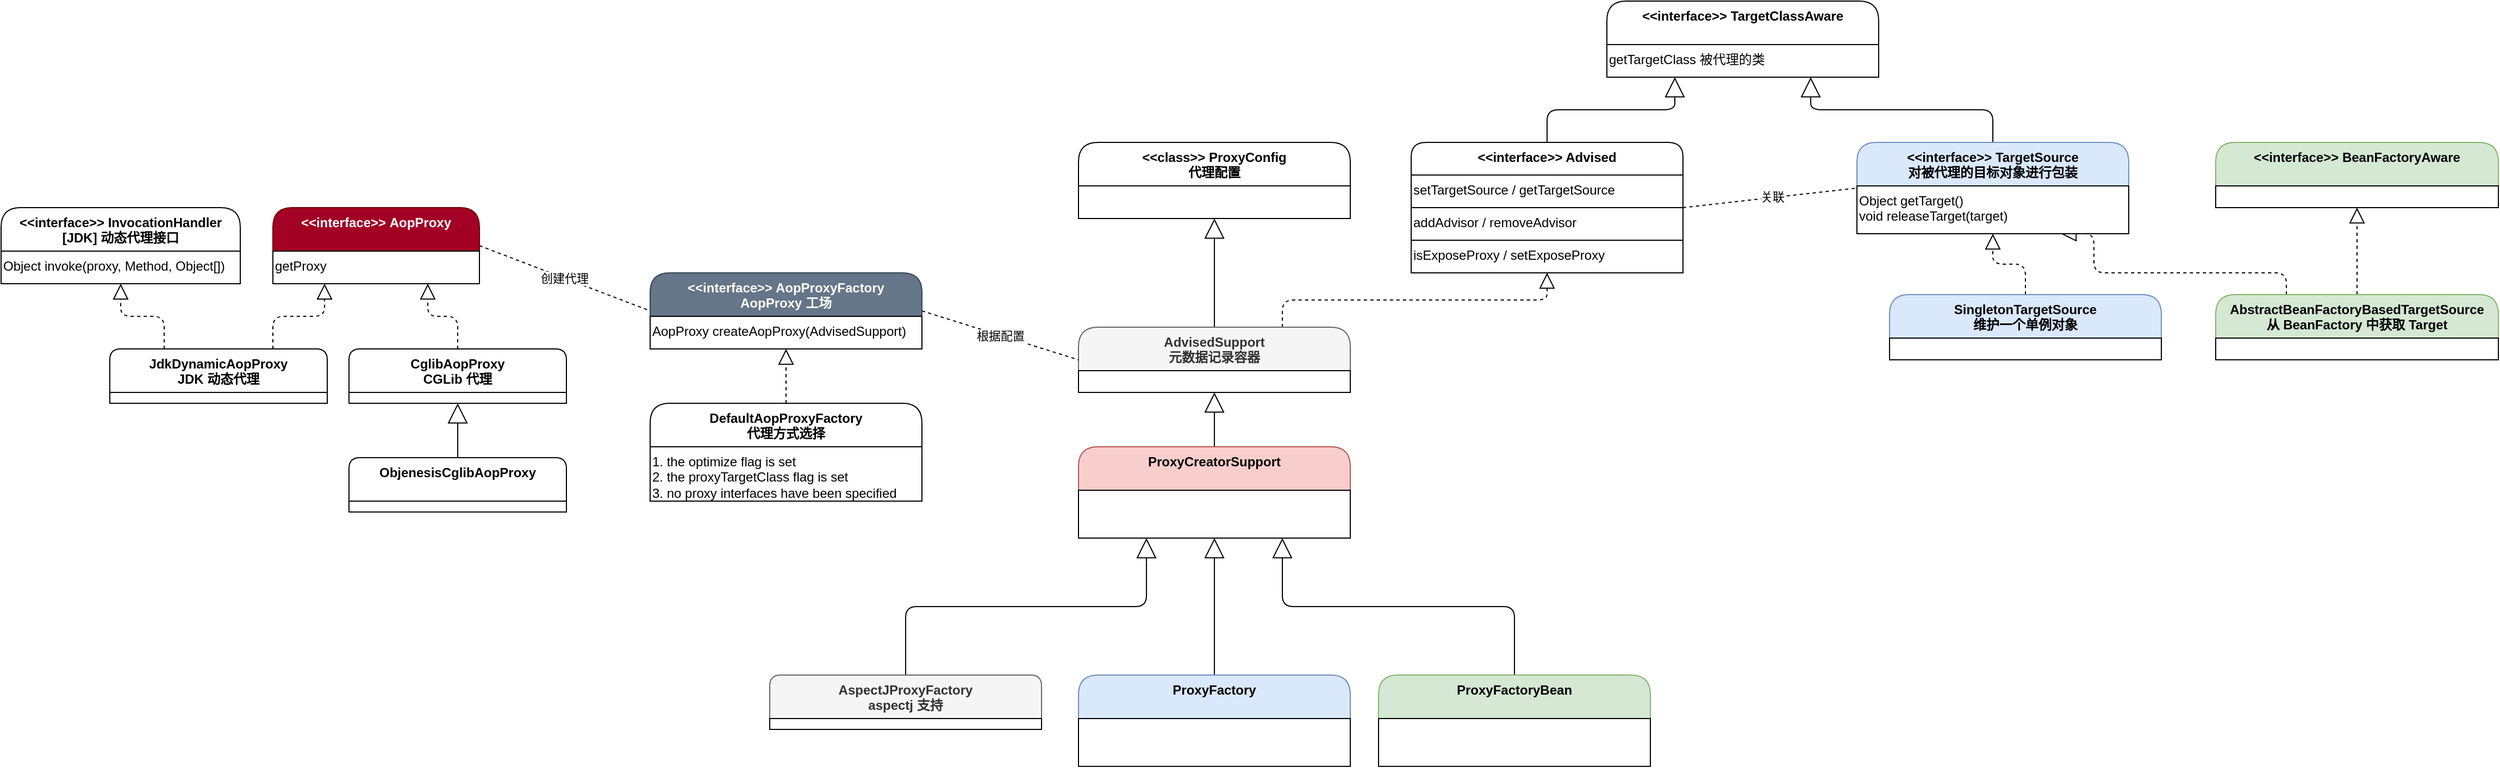 <mxfile version="13.6.2" type="device"><diagram id="YXvyjFkgTotu7tPlVu3F" name="【Spring】PropertySources"><mxGraphModel dx="2253" dy="2021" grid="1" gridSize="10" guides="1" tooltips="1" connect="1" arrows="1" fold="1" page="1" pageScale="1" pageWidth="827" pageHeight="1169" math="0" shadow="0"><root><mxCell id="vNIrbcdj6Tb2kEkjcBfy-0"/><mxCell id="vNIrbcdj6Tb2kEkjcBfy-1" parent="vNIrbcdj6Tb2kEkjcBfy-0"/><mxCell id="8oQOUOBEaIn4533U7hEo-9" value="" style="endArrow=block;endSize=16;endFill=0;html=1;edgeStyle=orthogonalEdgeStyle;exitX=0.5;exitY=0;exitDx=0;exitDy=0;entryX=0.25;entryY=1;entryDx=0;entryDy=0;" edge="1" parent="vNIrbcdj6Tb2kEkjcBfy-1" source="8oQOUOBEaIn4533U7hEo-6" target="8oQOUOBEaIn4533U7hEo-3"><mxGeometry x="-345" y="-130" width="160" as="geometry"><mxPoint x="-40" y="160" as="sourcePoint"/><mxPoint x="77.5" y="20" as="targetPoint"/></mxGeometry></mxCell><mxCell id="8oQOUOBEaIn4533U7hEo-10" value="" style="endArrow=block;endSize=16;endFill=0;html=1;edgeStyle=orthogonalEdgeStyle;exitX=0.5;exitY=0;exitDx=0;exitDy=0;entryX=0.5;entryY=1;entryDx=0;entryDy=0;" edge="1" parent="vNIrbcdj6Tb2kEkjcBfy-1" source="8oQOUOBEaIn4533U7hEo-0" target="8oQOUOBEaIn4533U7hEo-2"><mxGeometry x="-335" y="-120" width="160" as="geometry"><mxPoint x="15" y="170" as="sourcePoint"/><mxPoint x="299" y="94" as="targetPoint"/></mxGeometry></mxCell><mxCell id="8oQOUOBEaIn4533U7hEo-11" value="" style="endArrow=block;endSize=16;endFill=0;html=1;edgeStyle=orthogonalEdgeStyle;exitX=0.5;exitY=0;exitDx=0;exitDy=0;entryX=0.75;entryY=1;entryDx=0;entryDy=0;" edge="1" parent="vNIrbcdj6Tb2kEkjcBfy-1" source="8oQOUOBEaIn4533U7hEo-4" target="8oQOUOBEaIn4533U7hEo-2"><mxGeometry x="-325" y="-110" width="160" as="geometry"><mxPoint x="299" y="170" as="sourcePoint"/><mxPoint x="299" y="94" as="targetPoint"/></mxGeometry></mxCell><mxCell id="8oQOUOBEaIn4533U7hEo-23" value="" style="endArrow=block;endSize=16;endFill=0;html=1;edgeStyle=orthogonalEdgeStyle;exitX=0.5;exitY=0;exitDx=0;exitDy=0;entryX=0.25;entryY=1;entryDx=0;entryDy=0;" edge="1" parent="vNIrbcdj6Tb2kEkjcBfy-1" source="8oQOUOBEaIn4533U7hEo-17" target="8oQOUOBEaIn4533U7hEo-22"><mxGeometry x="-55" y="-630" width="160" as="geometry"><mxPoint x="250" y="-340" as="sourcePoint"/><mxPoint x="367.5" y="-480" as="targetPoint"/></mxGeometry></mxCell><mxCell id="8oQOUOBEaIn4533U7hEo-24" value="" style="endArrow=block;endSize=16;endFill=0;html=1;edgeStyle=orthogonalEdgeStyle;entryX=0.5;entryY=1;entryDx=0;entryDy=0;exitX=0.5;exitY=0;exitDx=0;exitDy=0;" edge="1" parent="vNIrbcdj6Tb2kEkjcBfy-1" source="8oQOUOBEaIn4533U7hEo-12" target="8oQOUOBEaIn4533U7hEo-15"><mxGeometry x="-285" y="-410" width="160" as="geometry"><mxPoint x="289" y="-180" as="sourcePoint"/><mxPoint x="137.5" y="-260" as="targetPoint"/></mxGeometry></mxCell><mxCell id="8oQOUOBEaIn4533U7hEo-25" value="" style="endArrow=block;dashed=1;endFill=0;endSize=12;html=1;edgeStyle=orthogonalEdgeStyle;exitX=0.75;exitY=0;exitDx=0;exitDy=0;entryX=0.5;entryY=1;entryDx=0;entryDy=0;" edge="1" parent="vNIrbcdj6Tb2kEkjcBfy-1" source="8oQOUOBEaIn4533U7hEo-12" target="8oQOUOBEaIn4533U7hEo-17"><mxGeometry x="392.5" y="-275" width="160" as="geometry"><mxPoint x="572.5" y="15" as="sourcePoint"/><mxPoint x="480" y="-130" as="targetPoint"/></mxGeometry></mxCell><mxCell id="8oQOUOBEaIn4533U7hEo-14" value="&lt;&lt;class&gt;&gt; ProxyConfig&#10;代理配置" style="swimlane;fontStyle=1;align=center;verticalAlign=top;childLayout=stackLayout;horizontal=1;startSize=40;horizontalStack=0;resizeParent=1;resizeParentMax=0;resizeLast=0;collapsible=1;marginBottom=0;rounded=1;shadow=0;glass=0;sketch=0;html=0;" vertex="1" parent="vNIrbcdj6Tb2kEkjcBfy-1"><mxGeometry x="164" y="-330" width="250" height="70" as="geometry"><mxRectangle x="200" y="1001" width="260" height="26" as="alternateBounds"/></mxGeometry></mxCell><mxCell id="8oQOUOBEaIn4533U7hEo-15" value="" style="rounded=0;whiteSpace=wrap;html=1;shadow=0;glass=0;sketch=0;align=left;verticalAlign=top;" vertex="1" parent="8oQOUOBEaIn4533U7hEo-14"><mxGeometry y="40" width="250" height="30" as="geometry"/></mxCell><mxCell id="8oQOUOBEaIn4533U7hEo-26" value="" style="endArrow=block;endSize=16;endFill=0;html=1;edgeStyle=orthogonalEdgeStyle;exitX=0.5;exitY=0;exitDx=0;exitDy=0;entryX=0.5;entryY=1;entryDx=0;entryDy=0;" edge="1" parent="vNIrbcdj6Tb2kEkjcBfy-1" source="8oQOUOBEaIn4533U7hEo-2" target="8oQOUOBEaIn4533U7hEo-12"><mxGeometry x="-295" y="-160" width="160" as="geometry"><mxPoint x="10" y="130" as="sourcePoint"/><mxPoint x="127.5" y="-10" as="targetPoint"/></mxGeometry></mxCell><mxCell id="8oQOUOBEaIn4533U7hEo-29" value="" style="endArrow=block;endSize=16;endFill=0;html=1;edgeStyle=orthogonalEdgeStyle;exitX=0.5;exitY=0;exitDx=0;exitDy=0;entryX=0.75;entryY=1;entryDx=0;entryDy=0;" edge="1" parent="vNIrbcdj6Tb2kEkjcBfy-1" source="8oQOUOBEaIn4533U7hEo-27" target="8oQOUOBEaIn4533U7hEo-21"><mxGeometry x="465" y="-270" width="160" as="geometry"><mxPoint x="770" y="20" as="sourcePoint"/><mxPoint x="887.5" y="-120" as="targetPoint"/></mxGeometry></mxCell><mxCell id="8oQOUOBEaIn4533U7hEo-36" value="" style="endArrow=block;dashed=1;endFill=0;endSize=12;html=1;edgeStyle=orthogonalEdgeStyle;entryX=0.5;entryY=1;entryDx=0;entryDy=0;exitX=0.5;exitY=0;exitDx=0;exitDy=0;" edge="1" parent="vNIrbcdj6Tb2kEkjcBfy-1" source="8oQOUOBEaIn4533U7hEo-32" target="8oQOUOBEaIn4533U7hEo-34"><mxGeometry x="1112.5" y="-245" width="160" as="geometry"><mxPoint x="1340" y="-220" as="sourcePoint"/><mxPoint x="1200" y="-100" as="targetPoint"/></mxGeometry></mxCell><mxCell id="8oQOUOBEaIn4533U7hEo-38" value="" style="endArrow=block;dashed=1;endFill=0;endSize=12;html=1;edgeStyle=orthogonalEdgeStyle;exitX=0.25;exitY=0;exitDx=0;exitDy=0;entryX=0.75;entryY=1;entryDx=0;entryDy=0;" edge="1" parent="vNIrbcdj6Tb2kEkjcBfy-1" source="8oQOUOBEaIn4533U7hEo-32" target="8oQOUOBEaIn4533U7hEo-28"><mxGeometry x="1072.5" y="-255" width="160" as="geometry"><mxPoint x="1252.5" y="35" as="sourcePoint"/><mxPoint x="1160" y="-110" as="targetPoint"/><Array as="points"><mxPoint x="1275" y="-210"/><mxPoint x="1098" y="-210"/></Array></mxGeometry></mxCell><mxCell id="8oQOUOBEaIn4533U7hEo-39" value="" style="endArrow=block;dashed=1;endFill=0;endSize=12;html=1;edgeStyle=orthogonalEdgeStyle;exitX=0.5;exitY=0;exitDx=0;exitDy=0;entryX=0.5;entryY=1;entryDx=0;entryDy=0;" edge="1" parent="vNIrbcdj6Tb2kEkjcBfy-1" source="8oQOUOBEaIn4533U7hEo-30" target="8oQOUOBEaIn4533U7hEo-28"><mxGeometry x="862.5" y="-215" width="160" as="geometry"><mxPoint x="1042.5" y="75" as="sourcePoint"/><mxPoint x="950" y="-70" as="targetPoint"/></mxGeometry></mxCell><mxCell id="8oQOUOBEaIn4533U7hEo-34" value="&lt;&lt;interface&gt;&gt; BeanFactoryAware" style="swimlane;fontStyle=1;align=center;verticalAlign=top;childLayout=stackLayout;horizontal=1;startSize=40;horizontalStack=0;resizeParent=1;resizeParentMax=0;resizeLast=0;collapsible=1;marginBottom=0;rounded=1;shadow=0;glass=0;sketch=0;html=0;fillColor=#d5e8d4;strokeColor=#82b366;" vertex="1" parent="vNIrbcdj6Tb2kEkjcBfy-1"><mxGeometry x="1210" y="-330" width="260" height="60" as="geometry"><mxRectangle x="200" y="1001" width="260" height="26" as="alternateBounds"/></mxGeometry></mxCell><mxCell id="8oQOUOBEaIn4533U7hEo-35" value="" style="rounded=0;whiteSpace=wrap;shadow=0;glass=0;sketch=0;align=left;verticalAlign=top;" vertex="1" parent="8oQOUOBEaIn4533U7hEo-34"><mxGeometry y="40" width="260" height="20" as="geometry"/></mxCell><mxCell id="8oQOUOBEaIn4533U7hEo-32" value="AbstractBeanFactoryBasedTargetSource&#10;从 BeanFactory 中获取 Target" style="swimlane;fontStyle=1;align=center;verticalAlign=top;childLayout=stackLayout;horizontal=1;startSize=40;horizontalStack=0;resizeParent=1;resizeParentMax=0;resizeLast=0;collapsible=1;marginBottom=0;rounded=1;shadow=0;glass=0;sketch=0;html=0;fillColor=#d5e8d4;strokeColor=#82b366;" vertex="1" parent="vNIrbcdj6Tb2kEkjcBfy-1"><mxGeometry x="1210" y="-190" width="260" height="60" as="geometry"><mxRectangle x="200" y="1001" width="260" height="26" as="alternateBounds"/></mxGeometry></mxCell><mxCell id="8oQOUOBEaIn4533U7hEo-33" value="" style="rounded=0;whiteSpace=wrap;shadow=0;glass=0;sketch=0;align=left;verticalAlign=top;" vertex="1" parent="8oQOUOBEaIn4533U7hEo-32"><mxGeometry y="40" width="260" height="20" as="geometry"/></mxCell><mxCell id="8oQOUOBEaIn4533U7hEo-30" value="SingletonTargetSource&#10;维护一个单例对象" style="swimlane;fontStyle=1;align=center;verticalAlign=top;childLayout=stackLayout;horizontal=1;startSize=40;horizontalStack=0;resizeParent=1;resizeParentMax=0;resizeLast=0;collapsible=1;marginBottom=0;rounded=1;shadow=0;glass=0;sketch=0;html=0;fillColor=#dae8fc;strokeColor=#6c8ebf;" vertex="1" parent="vNIrbcdj6Tb2kEkjcBfy-1"><mxGeometry x="910" y="-190" width="250" height="60" as="geometry"><mxRectangle x="200" y="1001" width="260" height="26" as="alternateBounds"/></mxGeometry></mxCell><mxCell id="8oQOUOBEaIn4533U7hEo-31" value="" style="rounded=0;whiteSpace=wrap;shadow=0;glass=0;sketch=0;align=left;verticalAlign=top;" vertex="1" parent="8oQOUOBEaIn4533U7hEo-30"><mxGeometry y="40" width="250" height="20" as="geometry"/></mxCell><mxCell id="8oQOUOBEaIn4533U7hEo-40" value="" style="endArrow=none;dashed=1;html=1;exitX=1;exitY=0.5;exitDx=0;exitDy=0;entryX=0;entryY=0.5;entryDx=0;entryDy=0;" edge="1" parent="vNIrbcdj6Tb2kEkjcBfy-1" source="8oQOUOBEaIn4533U7hEo-17" target="8oQOUOBEaIn4533U7hEo-27"><mxGeometry width="50" height="50" relative="1" as="geometry"><mxPoint x="800" y="-140" as="sourcePoint"/><mxPoint x="850" y="-190" as="targetPoint"/></mxGeometry></mxCell><mxCell id="8oQOUOBEaIn4533U7hEo-41" value="关联" style="edgeLabel;html=1;align=center;verticalAlign=middle;resizable=0;points=[];" vertex="1" connectable="0" parent="8oQOUOBEaIn4533U7hEo-40"><mxGeometry x="0.022" y="1" relative="1" as="geometry"><mxPoint as="offset"/></mxGeometry></mxCell><mxCell id="8oQOUOBEaIn4533U7hEo-27" value="&lt;&lt;interface&gt;&gt; TargetSource&#10;对被代理的目标对象进行包装" style="swimlane;fontStyle=1;align=center;verticalAlign=top;childLayout=stackLayout;horizontal=1;startSize=40;horizontalStack=0;resizeParent=1;resizeParentMax=0;resizeLast=0;collapsible=1;marginBottom=0;rounded=1;shadow=0;glass=0;sketch=0;html=0;fillColor=#dae8fc;strokeColor=#6c8ebf;" vertex="1" parent="vNIrbcdj6Tb2kEkjcBfy-1"><mxGeometry x="880" y="-330" width="250" height="84" as="geometry"><mxRectangle x="200" y="1001" width="260" height="26" as="alternateBounds"/></mxGeometry></mxCell><mxCell id="8oQOUOBEaIn4533U7hEo-28" value="Object getTarget()&#10;void releaseTarget(target)" style="rounded=0;whiteSpace=wrap;shadow=0;glass=0;sketch=0;align=left;verticalAlign=top;" vertex="1" parent="8oQOUOBEaIn4533U7hEo-27"><mxGeometry y="40" width="250" height="44" as="geometry"/></mxCell><mxCell id="8oQOUOBEaIn4533U7hEo-21" value="&lt;&lt;interface&gt;&gt; TargetClassAware" style="swimlane;fontStyle=1;align=center;verticalAlign=top;childLayout=stackLayout;horizontal=1;startSize=40;horizontalStack=0;resizeParent=1;resizeParentMax=0;resizeLast=0;collapsible=1;marginBottom=0;rounded=1;shadow=0;glass=0;sketch=0;html=0;" vertex="1" parent="vNIrbcdj6Tb2kEkjcBfy-1"><mxGeometry x="650" y="-460" width="250" height="70" as="geometry"><mxRectangle x="200" y="1001" width="260" height="26" as="alternateBounds"/></mxGeometry></mxCell><mxCell id="8oQOUOBEaIn4533U7hEo-22" value="getTargetClass 被代理的类" style="rounded=0;whiteSpace=wrap;shadow=0;glass=0;sketch=0;align=left;verticalAlign=top;" vertex="1" parent="8oQOUOBEaIn4533U7hEo-21"><mxGeometry y="40" width="250" height="30" as="geometry"/></mxCell><mxCell id="8oQOUOBEaIn4533U7hEo-17" value="&lt;&lt;interface&gt;&gt; Advised" style="swimlane;fontStyle=1;align=center;verticalAlign=top;childLayout=stackLayout;horizontal=1;startSize=30;horizontalStack=0;resizeParent=1;resizeParentMax=0;resizeLast=0;collapsible=1;marginBottom=0;rounded=1;shadow=0;glass=0;sketch=0;html=0;" vertex="1" parent="vNIrbcdj6Tb2kEkjcBfy-1"><mxGeometry x="470" y="-330" width="250" height="120" as="geometry"><mxRectangle x="200" y="1001" width="260" height="26" as="alternateBounds"/></mxGeometry></mxCell><mxCell id="8oQOUOBEaIn4533U7hEo-18" value="setTargetSource / getTargetSource" style="rounded=0;whiteSpace=wrap;shadow=0;glass=0;sketch=0;align=left;verticalAlign=top;" vertex="1" parent="8oQOUOBEaIn4533U7hEo-17"><mxGeometry y="30" width="250" height="30" as="geometry"/></mxCell><mxCell id="8oQOUOBEaIn4533U7hEo-44" value="addAdvisor / removeAdvisor" style="rounded=0;whiteSpace=wrap;shadow=0;glass=0;sketch=0;align=left;verticalAlign=top;" vertex="1" parent="8oQOUOBEaIn4533U7hEo-17"><mxGeometry y="60" width="250" height="30" as="geometry"/></mxCell><mxCell id="8oQOUOBEaIn4533U7hEo-45" value="isExposeProxy / setExposeProxy" style="rounded=0;whiteSpace=wrap;shadow=0;glass=0;sketch=0;align=left;verticalAlign=top;" vertex="1" parent="8oQOUOBEaIn4533U7hEo-17"><mxGeometry y="90" width="250" height="30" as="geometry"/></mxCell><mxCell id="8oQOUOBEaIn4533U7hEo-0" value="ProxyFactory&#10;" style="swimlane;fontStyle=1;align=center;verticalAlign=top;childLayout=stackLayout;horizontal=1;startSize=40;horizontalStack=0;resizeParent=1;resizeParentMax=0;resizeLast=0;collapsible=1;marginBottom=0;rounded=1;shadow=0;glass=0;sketch=0;html=0;fillColor=#dae8fc;strokeColor=#6c8ebf;" vertex="1" parent="vNIrbcdj6Tb2kEkjcBfy-1"><mxGeometry x="164" y="160" width="250" height="84" as="geometry"><mxRectangle x="200" y="1001" width="260" height="26" as="alternateBounds"/></mxGeometry></mxCell><mxCell id="8oQOUOBEaIn4533U7hEo-1" value="" style="rounded=0;whiteSpace=wrap;html=1;shadow=0;glass=0;sketch=0;align=left;verticalAlign=top;" vertex="1" parent="8oQOUOBEaIn4533U7hEo-0"><mxGeometry y="40" width="250" height="44" as="geometry"/></mxCell><mxCell id="8oQOUOBEaIn4533U7hEo-4" value="ProxyFactoryBean" style="swimlane;fontStyle=1;align=center;verticalAlign=top;childLayout=stackLayout;horizontal=1;startSize=40;horizontalStack=0;resizeParent=1;resizeParentMax=0;resizeLast=0;collapsible=1;marginBottom=0;rounded=1;shadow=0;glass=0;sketch=0;html=0;fillColor=#d5e8d4;strokeColor=#82b366;" vertex="1" parent="vNIrbcdj6Tb2kEkjcBfy-1"><mxGeometry x="440" y="160" width="250" height="84" as="geometry"><mxRectangle x="200" y="1001" width="260" height="26" as="alternateBounds"/></mxGeometry></mxCell><mxCell id="8oQOUOBEaIn4533U7hEo-5" value="" style="rounded=0;whiteSpace=wrap;html=1;shadow=0;glass=0;sketch=0;align=left;verticalAlign=top;" vertex="1" parent="8oQOUOBEaIn4533U7hEo-4"><mxGeometry y="40" width="250" height="44" as="geometry"/></mxCell><mxCell id="8oQOUOBEaIn4533U7hEo-6" value="AspectJProxyFactory&#10;aspectj 支持" style="swimlane;fontStyle=1;align=center;verticalAlign=top;childLayout=stackLayout;horizontal=1;startSize=40;horizontalStack=0;resizeParent=1;resizeParentMax=0;resizeLast=0;collapsible=1;marginBottom=0;rounded=1;shadow=0;glass=0;sketch=0;html=0;fillColor=#f5f5f5;strokeColor=#666666;fontColor=#333333;" vertex="1" parent="vNIrbcdj6Tb2kEkjcBfy-1"><mxGeometry x="-120" y="160" width="250" height="50" as="geometry"><mxRectangle x="200" y="1001" width="260" height="26" as="alternateBounds"/></mxGeometry></mxCell><mxCell id="8oQOUOBEaIn4533U7hEo-7" value="" style="rounded=0;whiteSpace=wrap;html=1;shadow=0;glass=0;sketch=0;align=left;verticalAlign=top;" vertex="1" parent="8oQOUOBEaIn4533U7hEo-6"><mxGeometry y="40" width="250" height="10" as="geometry"/></mxCell><mxCell id="8oQOUOBEaIn4533U7hEo-12" value="AdvisedSupport&#10;元数据记录容器" style="swimlane;fontStyle=1;align=center;verticalAlign=top;childLayout=stackLayout;horizontal=1;startSize=40;horizontalStack=0;resizeParent=1;resizeParentMax=0;resizeLast=0;collapsible=1;marginBottom=0;rounded=1;shadow=0;glass=0;sketch=0;html=0;fillColor=#f5f5f5;strokeColor=#666666;fontColor=#333333;" vertex="1" parent="vNIrbcdj6Tb2kEkjcBfy-1"><mxGeometry x="164" y="-160" width="250" height="60" as="geometry"><mxRectangle x="200" y="1001" width="260" height="26" as="alternateBounds"/></mxGeometry></mxCell><mxCell id="8oQOUOBEaIn4533U7hEo-13" value="" style="rounded=0;whiteSpace=wrap;html=1;shadow=0;glass=0;sketch=0;align=left;verticalAlign=top;" vertex="1" parent="8oQOUOBEaIn4533U7hEo-12"><mxGeometry y="40" width="250" height="20" as="geometry"/></mxCell><mxCell id="8oQOUOBEaIn4533U7hEo-2" value="ProxyCreatorSupport" style="swimlane;fontStyle=1;align=center;verticalAlign=top;childLayout=stackLayout;horizontal=1;startSize=40;horizontalStack=0;resizeParent=1;resizeParentMax=0;resizeLast=0;collapsible=1;marginBottom=0;rounded=1;shadow=0;glass=0;sketch=0;html=0;fillColor=#f8cecc;strokeColor=#b85450;" vertex="1" parent="vNIrbcdj6Tb2kEkjcBfy-1"><mxGeometry x="164" y="-50" width="250" height="84" as="geometry"><mxRectangle x="200" y="1001" width="260" height="26" as="alternateBounds"/></mxGeometry></mxCell><mxCell id="8oQOUOBEaIn4533U7hEo-3" value="" style="rounded=0;whiteSpace=wrap;html=1;shadow=0;glass=0;sketch=0;align=left;verticalAlign=top;" vertex="1" parent="8oQOUOBEaIn4533U7hEo-2"><mxGeometry y="40" width="250" height="44" as="geometry"/></mxCell><mxCell id="8oQOUOBEaIn4533U7hEo-61" value="" style="endArrow=block;dashed=1;endFill=0;endSize=12;html=1;edgeStyle=orthogonalEdgeStyle;exitX=0.5;exitY=0;exitDx=0;exitDy=0;entryX=0.75;entryY=1;entryDx=0;entryDy=0;" edge="1" parent="vNIrbcdj6Tb2kEkjcBfy-1" source="8oQOUOBEaIn4533U7hEo-52" target="8oQOUOBEaIn4533U7hEo-46"><mxGeometry x="-934.5" y="-125" width="160" as="geometry"><mxPoint x="-754.5" y="165" as="sourcePoint"/><mxPoint x="-847" y="20" as="targetPoint"/></mxGeometry></mxCell><mxCell id="8oQOUOBEaIn4533U7hEo-62" value="" style="endArrow=block;dashed=1;endFill=0;endSize=12;html=1;edgeStyle=orthogonalEdgeStyle;exitX=0.75;exitY=0;exitDx=0;exitDy=0;entryX=0.25;entryY=1;entryDx=0;entryDy=0;" edge="1" parent="vNIrbcdj6Tb2kEkjcBfy-1" source="8oQOUOBEaIn4533U7hEo-50" target="8oQOUOBEaIn4533U7hEo-46"><mxGeometry x="-874.5" y="-125" width="160" as="geometry"><mxPoint x="-694.5" y="165" as="sourcePoint"/><mxPoint x="-787" y="20" as="targetPoint"/></mxGeometry></mxCell><mxCell id="8oQOUOBEaIn4533U7hEo-63" value="" style="endArrow=block;dashed=1;endFill=0;endSize=12;html=1;edgeStyle=orthogonalEdgeStyle;exitX=0.25;exitY=0;exitDx=0;exitDy=0;entryX=0.5;entryY=1;entryDx=0;entryDy=0;" edge="1" parent="vNIrbcdj6Tb2kEkjcBfy-1" source="8oQOUOBEaIn4533U7hEo-50" target="8oQOUOBEaIn4533U7hEo-59"><mxGeometry x="-914.5" y="-105" width="160" as="geometry"><mxPoint x="-734.5" y="185" as="sourcePoint"/><mxPoint x="-827" y="40" as="targetPoint"/></mxGeometry></mxCell><mxCell id="8oQOUOBEaIn4533U7hEo-65" value="" style="endArrow=block;endSize=16;endFill=0;html=1;edgeStyle=orthogonalEdgeStyle;entryX=0.5;entryY=1;entryDx=0;entryDy=0;exitX=0.5;exitY=0;exitDx=0;exitDy=0;" edge="1" parent="vNIrbcdj6Tb2kEkjcBfy-1" source="8oQOUOBEaIn4533U7hEo-57" target="8oQOUOBEaIn4533U7hEo-53"><mxGeometry x="-972" y="-80" width="160" as="geometry"><mxPoint x="-382" as="sourcePoint"/><mxPoint x="-549.5" y="70" as="targetPoint"/></mxGeometry></mxCell><mxCell id="8oQOUOBEaIn4533U7hEo-71" value="创建代理" style="endArrow=none;dashed=1;html=1;entryX=0;entryY=0.5;entryDx=0;entryDy=0;exitX=1;exitY=0.5;exitDx=0;exitDy=0;" edge="1" parent="vNIrbcdj6Tb2kEkjcBfy-1" source="8oQOUOBEaIn4533U7hEo-46" target="8oQOUOBEaIn4533U7hEo-67"><mxGeometry width="50" height="50" relative="1" as="geometry"><mxPoint x="-140" y="-50" as="sourcePoint"/><mxPoint x="-90" y="-100" as="targetPoint"/></mxGeometry></mxCell><mxCell id="8oQOUOBEaIn4533U7hEo-72" value="根据配置" style="endArrow=none;dashed=1;html=1;entryX=0;entryY=0.5;entryDx=0;entryDy=0;exitX=1;exitY=0.5;exitDx=0;exitDy=0;" edge="1" parent="vNIrbcdj6Tb2kEkjcBfy-1" source="8oQOUOBEaIn4533U7hEo-67" target="8oQOUOBEaIn4533U7hEo-12"><mxGeometry width="50" height="50" relative="1" as="geometry"><mxPoint x="40" y="-50" as="sourcePoint"/><mxPoint x="90" y="-100" as="targetPoint"/></mxGeometry></mxCell><mxCell id="8oQOUOBEaIn4533U7hEo-50" value="JdkDynamicAopProxy&#10;JDK 动态代理" style="swimlane;fontStyle=1;align=center;verticalAlign=top;childLayout=stackLayout;horizontal=1;startSize=40;horizontalStack=0;resizeParent=1;resizeParentMax=0;resizeLast=0;collapsible=1;marginBottom=0;rounded=1;shadow=0;glass=0;sketch=0;html=0;" vertex="1" parent="vNIrbcdj6Tb2kEkjcBfy-1"><mxGeometry x="-727" y="-140" width="200" height="50" as="geometry"><mxRectangle x="200" y="1001" width="260" height="26" as="alternateBounds"/></mxGeometry></mxCell><mxCell id="8oQOUOBEaIn4533U7hEo-51" value="" style="rounded=0;whiteSpace=wrap;html=1;shadow=0;glass=0;sketch=0;align=left;verticalAlign=top;" vertex="1" parent="8oQOUOBEaIn4533U7hEo-50"><mxGeometry y="40" width="200" height="10" as="geometry"/></mxCell><mxCell id="8oQOUOBEaIn4533U7hEo-57" value="ObjenesisCglibAopProxy" style="swimlane;fontStyle=1;align=center;verticalAlign=top;childLayout=stackLayout;horizontal=1;startSize=40;horizontalStack=0;resizeParent=1;resizeParentMax=0;resizeLast=0;collapsible=1;marginBottom=0;rounded=1;shadow=0;glass=0;sketch=0;html=0;" vertex="1" parent="vNIrbcdj6Tb2kEkjcBfy-1"><mxGeometry x="-507" y="-40" width="200" height="50" as="geometry"><mxRectangle x="200" y="1001" width="260" height="26" as="alternateBounds"/></mxGeometry></mxCell><mxCell id="8oQOUOBEaIn4533U7hEo-58" value="" style="rounded=0;whiteSpace=wrap;html=1;shadow=0;glass=0;sketch=0;align=left;verticalAlign=top;" vertex="1" parent="8oQOUOBEaIn4533U7hEo-57"><mxGeometry y="40" width="200" height="10" as="geometry"/></mxCell><mxCell id="8oQOUOBEaIn4533U7hEo-52" value="CglibAopProxy&#10;CGLib 代理" style="swimlane;fontStyle=1;align=center;verticalAlign=top;childLayout=stackLayout;horizontal=1;startSize=40;horizontalStack=0;resizeParent=1;resizeParentMax=0;resizeLast=0;collapsible=1;marginBottom=0;rounded=1;shadow=0;glass=0;sketch=0;html=0;" vertex="1" parent="vNIrbcdj6Tb2kEkjcBfy-1"><mxGeometry x="-507" y="-140" width="200" height="50" as="geometry"><mxRectangle x="200" y="1001" width="260" height="26" as="alternateBounds"/></mxGeometry></mxCell><mxCell id="8oQOUOBEaIn4533U7hEo-53" value="" style="rounded=0;whiteSpace=wrap;html=1;shadow=0;glass=0;sketch=0;align=left;verticalAlign=top;" vertex="1" parent="8oQOUOBEaIn4533U7hEo-52"><mxGeometry y="40" width="200" height="10" as="geometry"/></mxCell><mxCell id="8oQOUOBEaIn4533U7hEo-46" value="&lt;&lt;interface&gt;&gt; AopProxy" style="swimlane;fontStyle=1;align=center;verticalAlign=top;childLayout=stackLayout;horizontal=1;startSize=40;horizontalStack=0;resizeParent=1;resizeParentMax=0;resizeLast=0;collapsible=1;marginBottom=0;rounded=1;shadow=0;glass=0;sketch=0;html=0;fillColor=#a20025;strokeColor=#6F0000;fontColor=#ffffff;" vertex="1" parent="vNIrbcdj6Tb2kEkjcBfy-1"><mxGeometry x="-577" y="-270" width="190" height="70" as="geometry"><mxRectangle x="200" y="1001" width="260" height="26" as="alternateBounds"/></mxGeometry></mxCell><mxCell id="8oQOUOBEaIn4533U7hEo-47" value="getProxy" style="rounded=0;whiteSpace=wrap;shadow=0;glass=0;sketch=0;align=left;verticalAlign=top;" vertex="1" parent="8oQOUOBEaIn4533U7hEo-46"><mxGeometry y="40" width="190" height="30" as="geometry"/></mxCell><mxCell id="8oQOUOBEaIn4533U7hEo-59" value="&lt;&lt;interface&gt;&gt; InvocationHandler&#10;[JDK] 动态代理接口" style="swimlane;fontStyle=1;align=center;verticalAlign=top;childLayout=stackLayout;horizontal=1;startSize=40;horizontalStack=0;resizeParent=1;resizeParentMax=0;resizeLast=0;collapsible=1;marginBottom=0;rounded=1;shadow=0;glass=0;sketch=0;html=0;" vertex="1" parent="vNIrbcdj6Tb2kEkjcBfy-1"><mxGeometry x="-827" y="-270" width="220" height="70" as="geometry"><mxRectangle x="200" y="1001" width="260" height="26" as="alternateBounds"/></mxGeometry></mxCell><mxCell id="8oQOUOBEaIn4533U7hEo-60" value="Object invoke(proxy, Method, Object[])" style="rounded=0;whiteSpace=wrap;shadow=0;glass=0;sketch=0;align=left;verticalAlign=top;" vertex="1" parent="8oQOUOBEaIn4533U7hEo-59"><mxGeometry y="40" width="220" height="30" as="geometry"/></mxCell><mxCell id="8oQOUOBEaIn4533U7hEo-67" value="&lt;&lt;interface&gt;&gt; AopProxyFactory&#10;AopProxy 工场" style="swimlane;fontStyle=1;align=center;verticalAlign=top;childLayout=stackLayout;horizontal=1;startSize=40;horizontalStack=0;resizeParent=1;resizeParentMax=0;resizeLast=0;collapsible=1;marginBottom=0;rounded=1;shadow=0;glass=0;sketch=0;html=0;fillColor=#647687;strokeColor=#314354;fontColor=#ffffff;" vertex="1" parent="vNIrbcdj6Tb2kEkjcBfy-1"><mxGeometry x="-230" y="-210" width="250" height="70" as="geometry"><mxRectangle x="200" y="1001" width="260" height="26" as="alternateBounds"/></mxGeometry></mxCell><mxCell id="8oQOUOBEaIn4533U7hEo-68" value="AopProxy createAopProxy(AdvisedSupport)" style="rounded=0;whiteSpace=wrap;shadow=0;glass=0;sketch=0;align=left;verticalAlign=top;" vertex="1" parent="8oQOUOBEaIn4533U7hEo-67"><mxGeometry y="40" width="250" height="30" as="geometry"/></mxCell><mxCell id="8oQOUOBEaIn4533U7hEo-74" value="" style="endArrow=block;dashed=1;endFill=0;endSize=12;html=1;edgeStyle=orthogonalEdgeStyle;exitX=0.5;exitY=0;exitDx=0;exitDy=0;entryX=0.5;entryY=1;entryDx=0;entryDy=0;" edge="1" parent="vNIrbcdj6Tb2kEkjcBfy-1" source="8oQOUOBEaIn4533U7hEo-69" target="8oQOUOBEaIn4533U7hEo-67"><mxGeometry x="-237.5" y="-245" width="160" as="geometry"><mxPoint x="-57.5" y="45" as="sourcePoint"/><mxPoint x="-150" y="-100" as="targetPoint"/></mxGeometry></mxCell><mxCell id="8oQOUOBEaIn4533U7hEo-69" value="DefaultAopProxyFactory&#10;代理方式选择" style="swimlane;fontStyle=1;align=center;verticalAlign=top;childLayout=stackLayout;horizontal=1;startSize=40;horizontalStack=0;resizeParent=1;resizeParentMax=0;resizeLast=0;collapsible=1;marginBottom=0;rounded=1;shadow=0;glass=0;sketch=0;html=0;" vertex="1" parent="vNIrbcdj6Tb2kEkjcBfy-1"><mxGeometry x="-230" y="-90" width="250" height="90" as="geometry"><mxRectangle x="200" y="1001" width="260" height="26" as="alternateBounds"/></mxGeometry></mxCell><mxCell id="8oQOUOBEaIn4533U7hEo-70" value="1. the optimize flag is set&#10;2. the proxyTargetClass flag is set&#10;3. no proxy interfaces have been specified" style="rounded=0;whiteSpace=wrap;shadow=0;glass=0;sketch=0;align=left;verticalAlign=top;" vertex="1" parent="8oQOUOBEaIn4533U7hEo-69"><mxGeometry y="40" width="250" height="50" as="geometry"/></mxCell></root></mxGraphModel></diagram></mxfile>